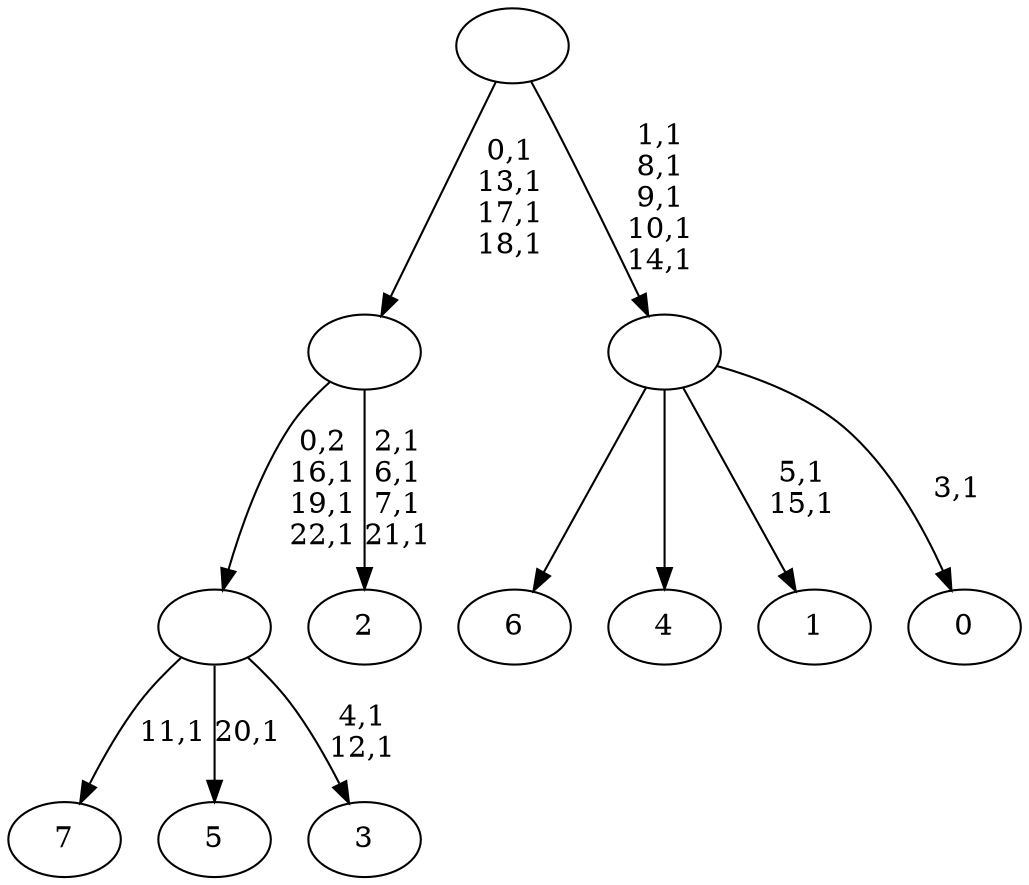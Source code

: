digraph T {
	31 [label="7"]
	29 [label="6"]
	28 [label="5"]
	26 [label="4"]
	25 [label="3"]
	22 [label=""]
	19 [label="2"]
	14 [label=""]
	10 [label="1"]
	7 [label="0"]
	5 [label=""]
	0 [label=""]
	22 -> 25 [label="4,1\n12,1"]
	22 -> 28 [label="20,1"]
	22 -> 31 [label="11,1"]
	14 -> 19 [label="2,1\n6,1\n7,1\n21,1"]
	14 -> 22 [label="0,2\n16,1\n19,1\n22,1"]
	5 -> 7 [label="3,1"]
	5 -> 10 [label="5,1\n15,1"]
	5 -> 29 [label=""]
	5 -> 26 [label=""]
	0 -> 5 [label="1,1\n8,1\n9,1\n10,1\n14,1"]
	0 -> 14 [label="0,1\n13,1\n17,1\n18,1"]
}
